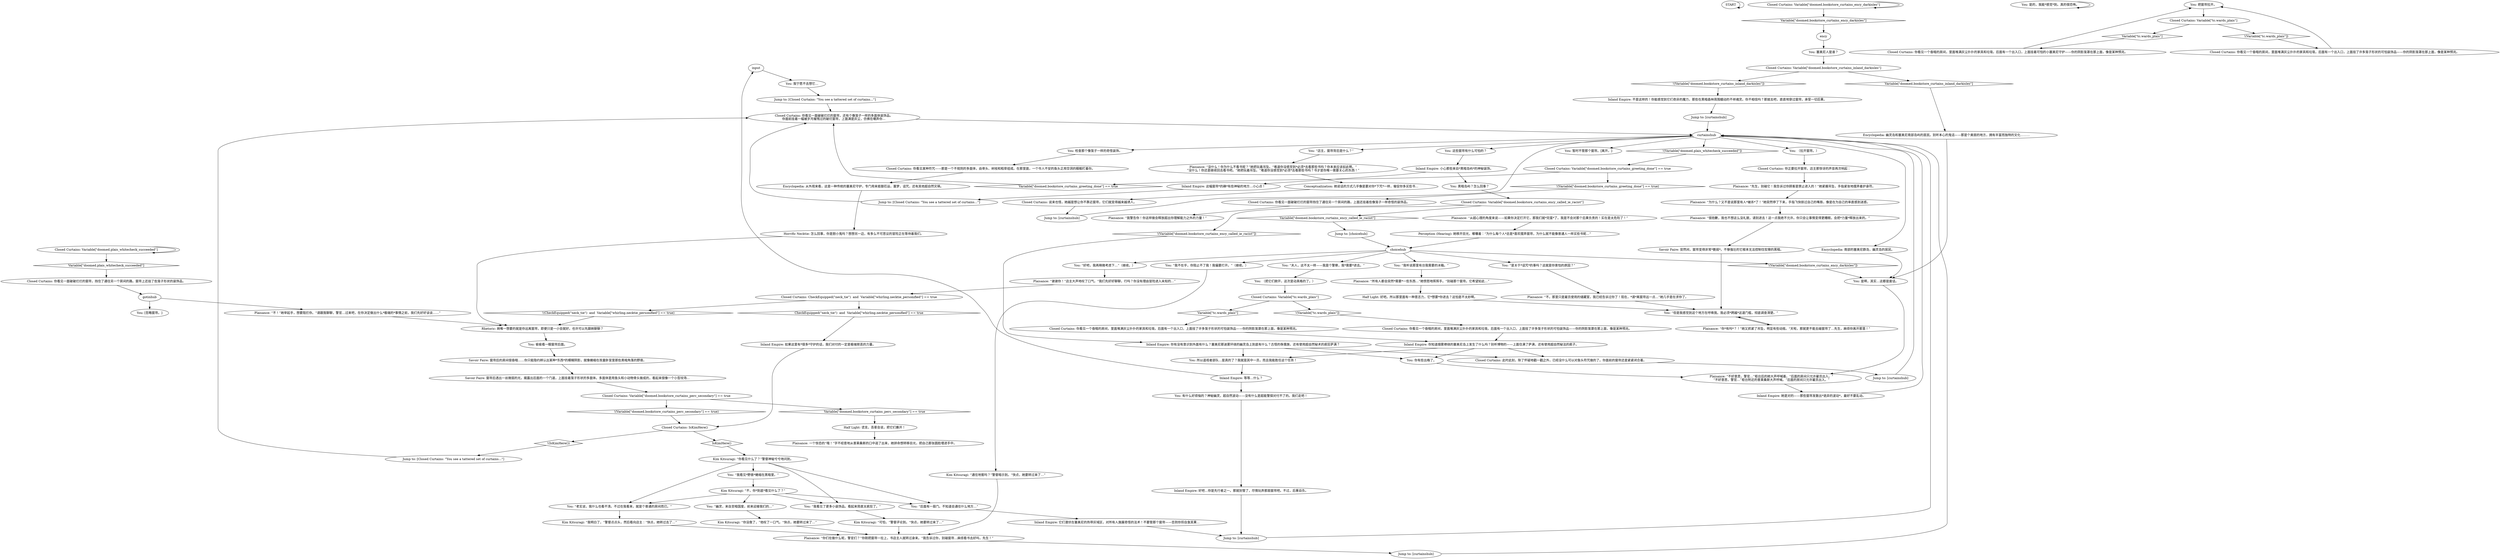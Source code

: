 # BOOKSTORE / CURTAINS
# The curtains hanging in front of the back room. Curious trinkets attached. Very suspect. Can open, but Plaisance doesn't like that.
# ==================================================
digraph G {
	  0 [label="START"];
	  1 [label="input"];
	  2 [label="You: 是啊，其实…这都是废话。"];
	  3 [label="Closed Curtains: 此时此刻，除了怀疑地戳一戳之外，已经没什么可以对鱼头符咒做的了。你面前的窗帘还是紧紧闭合着。"];
	  4 [label="You: 是的，我能*感觉*到。真的很恐怖。"];
	  5 [label="Inland Empire: 它们潜伏在塞美尼的热带灰域区，对所有人施展奇怪的法术！不要管那个窗帘——否则你将自食其果…"];
	  6 [label="Kim Kitsuragi: “通往地窖吗？”警督暗示到。“快点，她要转过来了…”"];
	  7 [label="Plaisance: “不！”她举起手，想要阻拦你。“请跟我聊聊，警官…过来吧，在你决定做出什么*极端的*事情之前，我们先好好谈谈……”"];
	  8 [label="You: 把窗帘拉开。"];
	  9 [label="Plaisance: 一个惊恐的“哦！”字不经意地从普莱桑斯的口中逃了出来，她拼命想转移目光，把自己那张圆脸埋进手中。"];
	  10 [label="Inland Empire: 这幅窗帘*的确*有些神秘的地方…小心点！"];
	  11 [label="You: 我宁愿不去想它…"];
	  12 [label="Closed Curtains: Variable[\"doomed.plais_whitecheck_succeeded\"]"];
	  13 [label="Variable[\"doomed.plais_whitecheck_succeeded\"]", shape=diamond];
	  14 [label="!(Variable[\"doomed.plais_whitecheck_succeeded\"])", shape=diamond];
	  15 [label="You: 偷偷看一眼窗帘后面。"];
	  16 [label="Half Light: 谎言。吾辈会说，把它们撕开！"];
	  17 [label="Inland Empire: 如果这里有*很多*守护的话，我们对付的一定是极端邪恶的力量。"];
	  18 [label="Horrific Necktie: 怎么回事，你是胆小鬼吗？想想另一边，有多么不可思议的冒险正在等待着我们。"];
	  19 [label="Closed Curtains: Variable[\"doomed.bookstore_curtains_ency_darkisles\"]"];
	  20 [label="Variable[\"doomed.bookstore_curtains_ency_darkisles\"]", shape=diamond];
	  21 [label="!(Variable[\"doomed.bookstore_curtains_ency_darkisles\"])", shape=diamond];
	  22 [label="You: “但是我感觉到这个地方在呼唤我。我必须*跨越*这道门槛，彻底调查清楚。”"];
	  23 [label="Jump to: [choicehub]"];
	  24 [label="Inland Empire: 你知道烟雾缭绕的塞美尼岛上发生了什么吗？别听博物的——上面住满了萨满，还有使用超自然秘法的疯子。"];
	  25 [label="Plaisance: “我警告你！你这样做会释放超出你理解能力之外的力量！”"];
	  26 [label="Plaisance: “不好意思，警官…”柜台后的她大声呼喊着。“后面的房间只允许雇员出入。”\n“不好意思，警官…”柜台附近的普莱桑斯大声呼喊。“后面的房间只允许雇员出入。”"];
	  27 [label="Inland Empire: 不是这样的！你能感觉到它们奇异的魔力，那些在黑暗森林周围蠕动的不祥魂灵。你不相信吗？那就去吧，直直地穿过窗帘，承受一切后果。"];
	  28 [label="Encyclopedia: 南部的塞美尼群岛，幽灵岛的居民。"];
	  29 [label="You: （把它们掀开，这次是动真格的了。）"];
	  30 [label="Plaisance: “为什么？又不是说那里有人*被杀*了！”她突然停了下来，手指飞快掠过自己的嘴唇，像是在为自己的率直感到迷惑。"];
	  31 [label="Plaisance: “从超心理的角度来说——如果你决定打开它，那我们就*完蛋*了。我是不会对那个后果负责的！实在是太危险了！”"];
	  32 [label="You: “我看见了更多小装饰品。看起来简直太疯狂了。”"];
	  33 [label="Kim Kitsuragi: “你看见什么了？”警督神秘兮兮地问到。"];
	  34 [label="You: 这些窗帘有什么可怕的？"];
	  35 [label="Jump to: [curtainshub]"];
	  36 [label="You: 所以遥视者部队…是真的了？我就是其中一员，而且我能胜任这个任务！"];
	  37 [label="Kim Kitsuragi: “不，你*到底*看见什么了？”"];
	  38 [label="Jump to: [Closed Curtains: \"You see a tattered set of curtains...\"]"];
	  39 [label="Savoir Faire: 突然间，窗帘变得非常*脆弱*。不够强壮的它根本无法控制住狡猾的黑暗。"];
	  40 [label="You: 你有些出格了。"];
	  41 [label="Plaisance: “不，那里只是雇员使用的储藏室，我已经告诉过你了！现在，*请*离窗帘远一点…”她几乎是在求你了。"];
	  42 [label="Closed Curtains: 你看见一面破破烂烂的窗帘，挡住了通往另一个房间的路。窗帘上还挂了些笼子形状的装饰品。"];
	  43 [label="Closed Curtains: 你看见一个昏暗的房间，里面堆满灰尘扑扑的家具和垃圾。后面有一个出入口，上面挂着可怕的小塞美尼守护——你的阴影笼罩在那上面，像是某种预兆。"];
	  44 [label="Closed Curtains: IsKimHere()"];
	  45 [label="IsKimHere()", shape=diamond];
	  46 [label="!(IsKimHere())", shape=diamond];
	  47 [label="Inland Empire: 等等…什么？"];
	  48 [label="Plaisance: “所有人都会突然*需要*一些东西…”她愤怒地挥挥手。“别碰那个窗帘。它希望如此…”"];
	  49 [label="Savoir Faire: 窗帘后透出一丝微弱的光，揭露出后面的一个门道，上面挂着笼子形状的多面体。多面体是用鱼头和小动物骨头做成的，看起来很像一个小型坟场…"];
	  50 [label="Closed Curtains: Variable[\"doomed.bookstore_curtains_inland_darkisles\"]"];
	  51 [label="Variable[\"doomed.bookstore_curtains_inland_darkisles\"]", shape=diamond];
	  52 [label="!(Variable[\"doomed.bookstore_curtains_inland_darkisles\"])", shape=diamond];
	  53 [label="You: “我看见*野兽*蜷缩在黑暗里。”"];
	  54 [label="You: 检查那个像笼子一样的奇怪装饰。"];
	  55 [label="You: 黑暗岛屿？怎么回事？"];
	  56 [label="Plaisance: “你们在做什么呢，警官们？”你刚把窗帘一拉上，书店主人就转过身来。“我告诉过你，别碰窗帘…麻烦看书去好吗，先生！”"];
	  57 [label="You: “好吧，我再稍微考虑下…”（继续。）"];
	  58 [label="Jump to: [curtainshub]"];
	  59 [label="Closed Curtains: 你看见一面破破烂烂的窗帘挡住了通往另一个房间的路，上面还挂着些像笼子一样奇怪的装饰品。"];
	  60 [label="You: “夫人，这不太一样——我是个警察，我*需要*进去。”"];
	  61 [label="Conceptualization: 她说话的方式几乎像是要对你*下咒*一样，催促你多买些书…"];
	  62 [label="Inland Empire: 她是对的——那些窗帘发散出*诡异的波动*，最好不要乱动。"];
	  63 [label="You: 有什么好烦恼的？神秘幽灵，超自然波动——没有什么是超能警探对付不了的。我们走吧！"];
	  64 [label="Closed Curtains: Variable[\"doomed.bookstore_curtains_ency_called_ie_racist\"]"];
	  65 [label="Variable[\"doomed.bookstore_curtains_ency_called_ie_racist\"]", shape=diamond];
	  66 [label="!(Variable[\"doomed.bookstore_curtains_ency_called_ie_racist\"])", shape=diamond];
	  67 [label="You: “是关于*诅咒*的事吗？这就是你害怕的原因？”"];
	  68 [label="Plaisance: “谢谢你！”店主大声地叹了口气。“我们先好好聊聊，行吗？你没有理由冒险进入未知的…”"];
	  69 [label="You: [忽略窗帘。]"];
	  70 [label="You: （拉开窗帘。）"];
	  71 [label="Closed Curtains: Variable[\"doomed.bookstore_curtains_perc_secondary\"] == true"];
	  72 [label="Variable[\"doomed.bookstore_curtains_perc_secondary\"] == true", shape=diamond];
	  73 [label="!(Variable[\"doomed.bookstore_curtains_perc_secondary\"] == true)", shape=diamond];
	  74 [label="Jump to: [Closed Curtains: \"You see a tattered set of curtains...\"]"];
	  75 [label="Closed Curtains: Variable[\"doomed.bookstore_curtains_greeting_done\"] == true"];
	  76 [label="Variable[\"doomed.bookstore_curtains_greeting_done\"] == true", shape=diamond];
	  77 [label="!(Variable[\"doomed.bookstore_curtains_greeting_done\"] == true)", shape=diamond];
	  78 [label="You: 塞美尼人是谁？"];
	  79 [label="You: “我听说那里有台我需要的冰箱。”"];
	  80 [label="Encyclopedia: 幽灵岛和塞美尼南部岛屿的居民。别听本心的鬼话——那是个美丽的地方，拥有丰富而独特的文化………"];
	  81 [label="Kim Kitsuragi: “你没救了，”他叹了一口气。“快点，她要转过来了…”"];
	  82 [label="Closed Curtains: 你看见一个昏暗的房间，里面堆满灰尘扑扑的家具和垃圾。后面有一个出入口，上面挂了许多笼子形状的可怕装饰品——你的阴影笼罩在那上面，像是某种预兆。"];
	  83 [label="Plaisance: “很抱歉，我也不想这么没礼貌，请别进去！这一点我绝不允许。你只会让事情变得更糟糕，会把*力量*释放出来的。”"];
	  84 [label="Savoir Faire: 窗帘后的房间很昏暗……你只能隐约辨认出某种*东西*的模糊阴影，就像蜷缩在孩童卧室里那些黑暗角落的野兽。"];
	  85 [label="Closed Curtains: 你看见一面破破烂烂的窗帘，还有个像笼子一样的多面体装饰品。\n你面前挂着一幅被岁月摧残过的破烂窗帘，上面满是灰尘，仿佛在嘲弄你…"];
	  86 [label="Plaisance: “先生，别碰它！我告诉过你顾客是禁止进入的！”她紧握吊坠，手指紧张地摆弄着护身符。"];
	  87 [label="Closed Curtains: 你看见一个昏暗的房间，里面堆满灰尘扑扑的家具和垃圾。后面有一个出入口，上面挂了许多笼子形状的可怕装饰品——你的阴影笼罩在那上面，像是某种预兆。"];
	  88 [label="Jump to: [curtainshub]"];
	  89 [label="gotinhub"];
	  90 [label="Closed Curtains: 说来也怪，她越是想让你不靠近窗帘，它们就变得越来越诱人。"];
	  91 [label="curtainshub"];
	  92 [label="ency"];
	  93 [label="Perception (Hearing): 她移开目光，嘟囔着：“为什么每个人*总是*喜欢摆弄窗帘，为什么就不能像普通人一样买些书呢…”"];
	  94 [label="You: “后面有一扇门。不知道会通往什么地方…”"];
	  95 [label="You: “老实说，我什么也看不清。不过在我看来，就是个普通的房间而已。”"];
	  96 [label="Inland Empire: 你有没有意识到外面有什么？塞美尼那迷雾环绕的幽灵岛上到底有什么？古怪的侏儒族，还有使用超自然秘术的疯狂萨满？"];
	  97 [label="Rhetoric: 她唯一想要的就是你远离窗帘，即便只是一小会就好。也许可以先跟她聊聊？"];
	  98 [label="Closed Curtains: Variable[\"tc.wards_plais\"]"];
	  99 [label="Variable[\"tc.wards_plais\"]", shape=diamond];
	  100 [label="!(Variable[\"tc.wards_plais\"])", shape=diamond];
	  101 [label="Inland Empire: 好吧…你是先行者之一。那就别管了，尽情玩弄那扇窗帘吧。不过，后果自负。"];
	  102 [label="Half Light: 好吧。所以那里面有一种意志力，它*想要*你进去？这怕是不太妙啊。"];
	  103 [label="Closed Curtains: 你看见某种符咒——那是一个不规则的多面体，由骨头、树枝和稻草组成。在那里面，一个令人不安的鱼头正用空洞的眼眶盯着你。"];
	  104 [label="Encyclopedia: 从外观来看，这是一种传统的塞美尼守护，专门用来抵御厄运，噩梦，诅咒，还有其他超自然灾祸。"];
	  105 [label="Kim Kitsuragi: “我明白了，”警督点点头，然后看向店主：“快点，她转过去了…”"];
	  106 [label="Inland Empire: 小心那些来自*黑暗岛屿*的神秘装饰。"];
	  107 [label="Jump to: [curtainshub]"];
	  108 [label="You: “幽灵，来自至暗国度，前来迎接我们的…”"];
	  109 [label="Closed Curtains: 你看见一个昏暗的房间，里面堆满灰尘扑扑的家具和垃圾。后面有一个出入口，上面挂了许多笼子形状的可怕装饰品——你的阴影笼罩在那上面，像是某种预兆。"];
	  110 [label="Closed Curtains: Variable[\"tc.wards_plais\"]"];
	  111 [label="Variable[\"tc.wards_plais\"]", shape=diamond];
	  112 [label="!(Variable[\"tc.wards_plais\"])", shape=diamond];
	  113 [label="Jump to: [curtainshub]"];
	  114 [label="Closed Curtains: CheckEquipped(\"neck_tie\")  and  Variable[\"whirling.necktie_personified\"] == true"];
	  115 [label="CheckEquipped(\"neck_tie\")  and  Variable[\"whirling.necktie_personified\"] == true", shape=diamond];
	  116 [label="!(CheckEquipped(\"neck_tie\")  and  Variable[\"whirling.necktie_personified\"] == true)", shape=diamond];
	  117 [label="You: “店主，窗帘背后是什么？”"];
	  118 [label="Plaisance: “你*有吗*？！”她又抓紧了吊坠，明显有些动摇。“天啦，那就更不能去碰窗帘了…先生，麻烦你离开那里！”"];
	  119 [label="Kim Kitsuragi: “可怕，”警督评论到。“快点，她要转过来了…”"];
	  120 [label="Jump to: [Closed Curtains: \"You see a tattered set of curtains...\"]"];
	  121 [label="choicehub"];
	  122 [label="You: “我不在乎，你阻止不了我！我偏要打开。”（继续。）"];
	  123 [label="You: 暂时不管那个窗帘。[离开。]"];
	  124 [label="Closed Curtains: 你正要拉开窗帘，店主那惊讶的声音再次响起："];
	  125 [label="Plaisance: “没什么！你为什么不看书呢？”她把玩着吊坠。“难道你没感觉到*必须*去看那些书吗？你本来应该如此啊。”\n“没什么！你还是继续回去看书吧。”她把玩着吊坠。“难道你没感觉到*必须*去看那些书吗？书才是你唯一需要关心的东西！”"];
	  0 -> 0
	  1 -> 11
	  2 -> 26
	  3 -> 58
	  4 -> 4
	  5 -> 107
	  6 -> 56
	  7 -> 97
	  8 -> 110
	  10 -> 38
	  11 -> 74
	  12 -> 12
	  12 -> 13
	  13 -> 42
	  14 -> 75
	  15 -> 84
	  16 -> 9
	  17 -> 44
	  18 -> 97
	  19 -> 19
	  19 -> 20
	  20 -> 92
	  21 -> 2
	  22 -> 118
	  23 -> 121
	  24 -> 40
	  24 -> 3
	  24 -> 36
	  26 -> 62
	  27 -> 35
	  28 -> 2
	  29 -> 98
	  30 -> 83
	  31 -> 93
	  32 -> 119
	  33 -> 32
	  33 -> 53
	  33 -> 94
	  33 -> 95
	  34 -> 106
	  35 -> 91
	  36 -> 47
	  37 -> 32
	  37 -> 108
	  37 -> 94
	  37 -> 95
	  38 -> 85
	  39 -> 22
	  40 -> 26
	  41 -> 22
	  42 -> 89
	  43 -> 8
	  44 -> 45
	  44 -> 46
	  45 -> 33
	  46 -> 120
	  47 -> 1
	  47 -> 63
	  48 -> 102
	  49 -> 71
	  50 -> 51
	  50 -> 52
	  51 -> 80
	  52 -> 27
	  53 -> 37
	  54 -> 103
	  55 -> 64
	  56 -> 113
	  57 -> 68
	  58 -> 91
	  59 -> 25
	  60 -> 29
	  61 -> 90
	  62 -> 91
	  63 -> 101
	  64 -> 65
	  64 -> 66
	  65 -> 23
	  66 -> 96
	  67 -> 41
	  68 -> 114
	  70 -> 124
	  71 -> 72
	  71 -> 73
	  72 -> 16
	  73 -> 44
	  74 -> 85
	  75 -> 76
	  75 -> 77
	  76 -> 85
	  77 -> 59
	  78 -> 50
	  79 -> 48
	  80 -> 2
	  81 -> 56
	  82 -> 8
	  83 -> 39
	  84 -> 49
	  85 -> 91
	  86 -> 30
	  87 -> 24
	  88 -> 91
	  89 -> 69
	  89 -> 7
	  90 -> 88
	  91 -> 34
	  91 -> 70
	  91 -> 14
	  91 -> 117
	  91 -> 54
	  91 -> 123
	  91 -> 28
	  92 -> 78
	  93 -> 121
	  94 -> 5
	  95 -> 105
	  96 -> 40
	  96 -> 3
	  96 -> 36
	  97 -> 15
	  98 -> 99
	  98 -> 100
	  99 -> 109
	  100 -> 87
	  101 -> 107
	  102 -> 22
	  103 -> 104
	  104 -> 18
	  105 -> 56
	  106 -> 10
	  106 -> 55
	  107 -> 91
	  108 -> 81
	  109 -> 24
	  110 -> 112
	  110 -> 111
	  111 -> 43
	  112 -> 82
	  113 -> 91
	  114 -> 115
	  114 -> 116
	  115 -> 17
	  116 -> 97
	  117 -> 125
	  118 -> 22
	  119 -> 56
	  120 -> 85
	  121 -> 67
	  121 -> 79
	  121 -> 21
	  121 -> 57
	  121 -> 122
	  121 -> 60
	  122 -> 6
	  124 -> 86
	  125 -> 61
}

